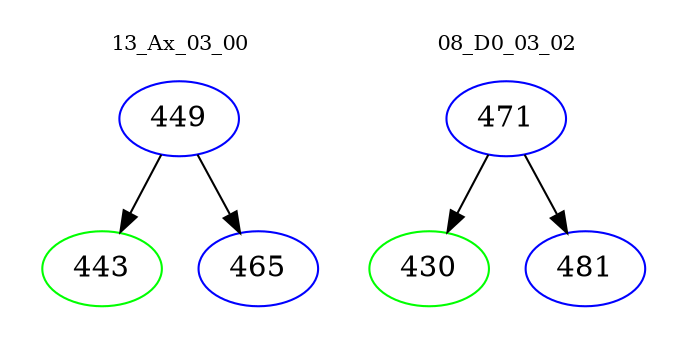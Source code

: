 digraph{
subgraph cluster_0 {
color = white
label = "13_Ax_03_00";
fontsize=10;
T0_449 [label="449", color="blue"]
T0_449 -> T0_443 [color="black"]
T0_443 [label="443", color="green"]
T0_449 -> T0_465 [color="black"]
T0_465 [label="465", color="blue"]
}
subgraph cluster_1 {
color = white
label = "08_D0_03_02";
fontsize=10;
T1_471 [label="471", color="blue"]
T1_471 -> T1_430 [color="black"]
T1_430 [label="430", color="green"]
T1_471 -> T1_481 [color="black"]
T1_481 [label="481", color="blue"]
}
}
